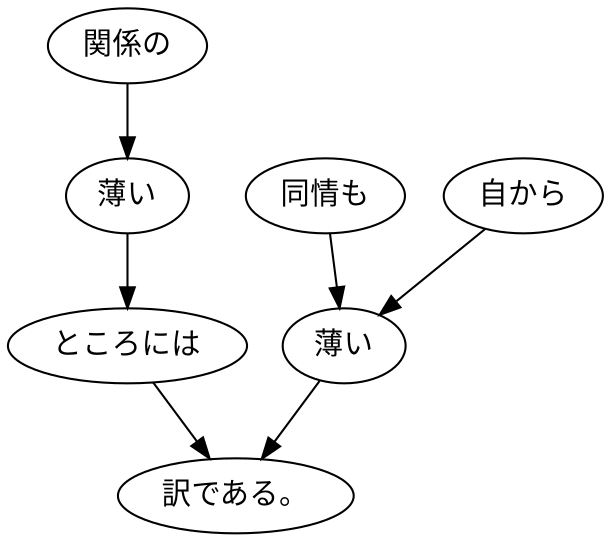 digraph graph7356 {
	node0 [label="関係の"];
	node1 [label="薄い"];
	node2 [label="ところには"];
	node3 [label="同情も"];
	node4 [label="自から"];
	node5 [label="薄い"];
	node6 [label="訳である。"];
	node0 -> node1;
	node1 -> node2;
	node2 -> node6;
	node3 -> node5;
	node4 -> node5;
	node5 -> node6;
}
